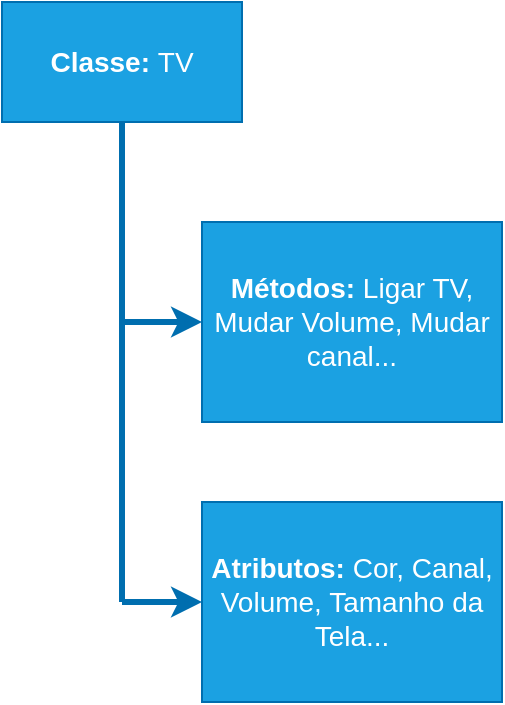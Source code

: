 <mxfile>
    <diagram id="MsnhZNyxxgUfoKJGjb6B" name="Page-1">
        <mxGraphModel dx="381" dy="402" grid="1" gridSize="10" guides="1" tooltips="1" connect="1" arrows="1" fold="1" page="1" pageScale="1" pageWidth="850" pageHeight="1100" math="0" shadow="0">
            <root>
                <mxCell id="0"/>
                <mxCell id="1" parent="0"/>
                <mxCell id="2" value="&lt;font style=&quot;font-size: 14px;&quot;&gt;&lt;b&gt;Classe: &lt;/b&gt;TV&lt;/font&gt;" style="rounded=0;whiteSpace=wrap;html=1;fillColor=#1ba1e2;fontColor=#ffffff;strokeColor=#006EAF;" parent="1" vertex="1">
                    <mxGeometry x="20" y="200" width="120" height="60" as="geometry"/>
                </mxCell>
                <mxCell id="5" value="" style="endArrow=none;html=1;strokeWidth=3;fontSize=14;entryX=0.5;entryY=1;entryDx=0;entryDy=0;fillColor=#1ba1e2;strokeColor=#006EAF;" parent="1" target="2" edge="1">
                    <mxGeometry width="50" height="50" relative="1" as="geometry">
                        <mxPoint x="80" y="500" as="sourcePoint"/>
                        <mxPoint x="220" y="320" as="targetPoint"/>
                    </mxGeometry>
                </mxCell>
                <mxCell id="6" value="" style="endArrow=classic;html=1;strokeWidth=3;fontSize=14;fillColor=#1ba1e2;strokeColor=#006EAF;" parent="1" edge="1">
                    <mxGeometry width="50" height="50" relative="1" as="geometry">
                        <mxPoint x="80" y="360" as="sourcePoint"/>
                        <mxPoint x="120" y="360" as="targetPoint"/>
                    </mxGeometry>
                </mxCell>
                <mxCell id="7" value="" style="endArrow=classic;html=1;strokeWidth=3;fontSize=14;fillColor=#1ba1e2;strokeColor=#006EAF;" parent="1" edge="1">
                    <mxGeometry width="50" height="50" relative="1" as="geometry">
                        <mxPoint x="80" y="500" as="sourcePoint"/>
                        <mxPoint x="120" y="500" as="targetPoint"/>
                    </mxGeometry>
                </mxCell>
                <mxCell id="8" value="&lt;font style=&quot;font-size: 14px;&quot;&gt;&lt;b&gt;Métodos: &lt;/b&gt;Ligar TV, Mudar Volume, Mudar canal...&lt;/font&gt;" style="rounded=0;whiteSpace=wrap;html=1;fillColor=#1ba1e2;fontColor=#ffffff;strokeColor=#006EAF;" parent="1" vertex="1">
                    <mxGeometry x="120" y="310" width="150" height="100" as="geometry"/>
                </mxCell>
                <mxCell id="10" value="&lt;b style=&quot;font-size: 14px;&quot;&gt;Atributos: &lt;/b&gt;&lt;span style=&quot;font-size: 14px;&quot;&gt;Cor, Canal, Volume, Tamanho da Tela...&lt;/span&gt;" style="rounded=0;whiteSpace=wrap;html=1;fillColor=#1ba1e2;fontColor=#ffffff;strokeColor=#006EAF;" parent="1" vertex="1">
                    <mxGeometry x="120" y="450" width="150" height="100" as="geometry"/>
                </mxCell>
            </root>
        </mxGraphModel>
    </diagram>
</mxfile>
